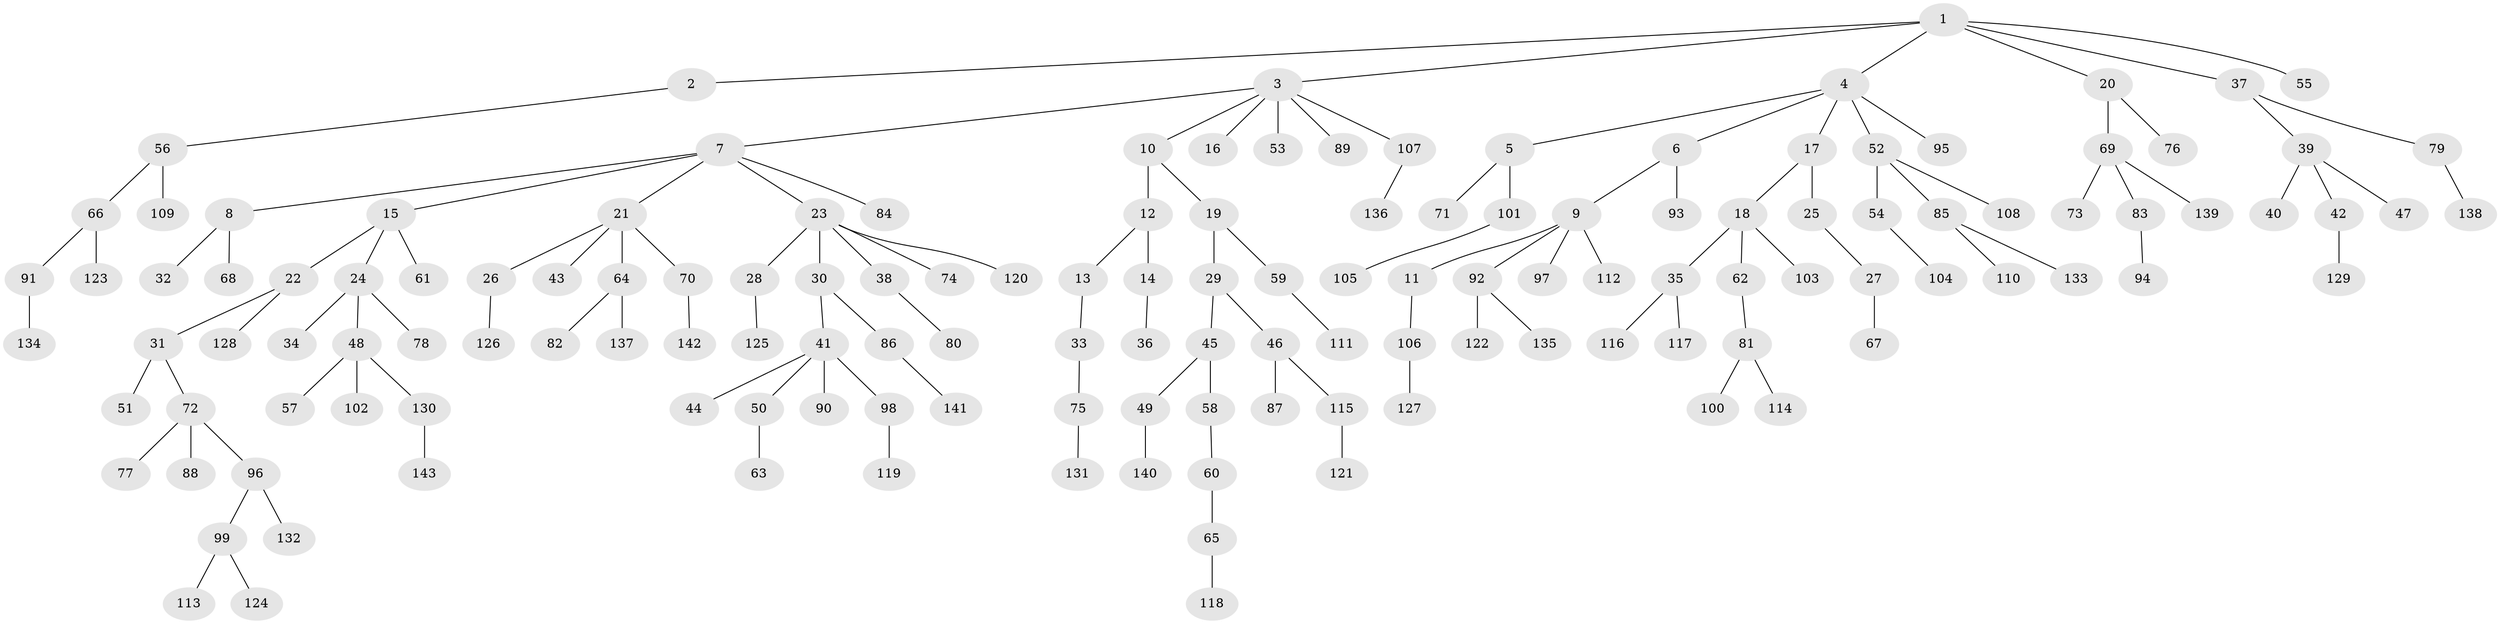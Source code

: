 // Generated by graph-tools (version 1.1) at 2025/11/02/27/25 16:11:26]
// undirected, 143 vertices, 142 edges
graph export_dot {
graph [start="1"]
  node [color=gray90,style=filled];
  1;
  2;
  3;
  4;
  5;
  6;
  7;
  8;
  9;
  10;
  11;
  12;
  13;
  14;
  15;
  16;
  17;
  18;
  19;
  20;
  21;
  22;
  23;
  24;
  25;
  26;
  27;
  28;
  29;
  30;
  31;
  32;
  33;
  34;
  35;
  36;
  37;
  38;
  39;
  40;
  41;
  42;
  43;
  44;
  45;
  46;
  47;
  48;
  49;
  50;
  51;
  52;
  53;
  54;
  55;
  56;
  57;
  58;
  59;
  60;
  61;
  62;
  63;
  64;
  65;
  66;
  67;
  68;
  69;
  70;
  71;
  72;
  73;
  74;
  75;
  76;
  77;
  78;
  79;
  80;
  81;
  82;
  83;
  84;
  85;
  86;
  87;
  88;
  89;
  90;
  91;
  92;
  93;
  94;
  95;
  96;
  97;
  98;
  99;
  100;
  101;
  102;
  103;
  104;
  105;
  106;
  107;
  108;
  109;
  110;
  111;
  112;
  113;
  114;
  115;
  116;
  117;
  118;
  119;
  120;
  121;
  122;
  123;
  124;
  125;
  126;
  127;
  128;
  129;
  130;
  131;
  132;
  133;
  134;
  135;
  136;
  137;
  138;
  139;
  140;
  141;
  142;
  143;
  1 -- 2;
  1 -- 3;
  1 -- 4;
  1 -- 20;
  1 -- 37;
  1 -- 55;
  2 -- 56;
  3 -- 7;
  3 -- 10;
  3 -- 16;
  3 -- 53;
  3 -- 89;
  3 -- 107;
  4 -- 5;
  4 -- 6;
  4 -- 17;
  4 -- 52;
  4 -- 95;
  5 -- 71;
  5 -- 101;
  6 -- 9;
  6 -- 93;
  7 -- 8;
  7 -- 15;
  7 -- 21;
  7 -- 23;
  7 -- 84;
  8 -- 32;
  8 -- 68;
  9 -- 11;
  9 -- 92;
  9 -- 97;
  9 -- 112;
  10 -- 12;
  10 -- 19;
  11 -- 106;
  12 -- 13;
  12 -- 14;
  13 -- 33;
  14 -- 36;
  15 -- 22;
  15 -- 24;
  15 -- 61;
  17 -- 18;
  17 -- 25;
  18 -- 35;
  18 -- 62;
  18 -- 103;
  19 -- 29;
  19 -- 59;
  20 -- 69;
  20 -- 76;
  21 -- 26;
  21 -- 43;
  21 -- 64;
  21 -- 70;
  22 -- 31;
  22 -- 128;
  23 -- 28;
  23 -- 30;
  23 -- 38;
  23 -- 74;
  23 -- 120;
  24 -- 34;
  24 -- 48;
  24 -- 78;
  25 -- 27;
  26 -- 126;
  27 -- 67;
  28 -- 125;
  29 -- 45;
  29 -- 46;
  30 -- 41;
  30 -- 86;
  31 -- 51;
  31 -- 72;
  33 -- 75;
  35 -- 116;
  35 -- 117;
  37 -- 39;
  37 -- 79;
  38 -- 80;
  39 -- 40;
  39 -- 42;
  39 -- 47;
  41 -- 44;
  41 -- 50;
  41 -- 90;
  41 -- 98;
  42 -- 129;
  45 -- 49;
  45 -- 58;
  46 -- 87;
  46 -- 115;
  48 -- 57;
  48 -- 102;
  48 -- 130;
  49 -- 140;
  50 -- 63;
  52 -- 54;
  52 -- 85;
  52 -- 108;
  54 -- 104;
  56 -- 66;
  56 -- 109;
  58 -- 60;
  59 -- 111;
  60 -- 65;
  62 -- 81;
  64 -- 82;
  64 -- 137;
  65 -- 118;
  66 -- 91;
  66 -- 123;
  69 -- 73;
  69 -- 83;
  69 -- 139;
  70 -- 142;
  72 -- 77;
  72 -- 88;
  72 -- 96;
  75 -- 131;
  79 -- 138;
  81 -- 100;
  81 -- 114;
  83 -- 94;
  85 -- 110;
  85 -- 133;
  86 -- 141;
  91 -- 134;
  92 -- 122;
  92 -- 135;
  96 -- 99;
  96 -- 132;
  98 -- 119;
  99 -- 113;
  99 -- 124;
  101 -- 105;
  106 -- 127;
  107 -- 136;
  115 -- 121;
  130 -- 143;
}
